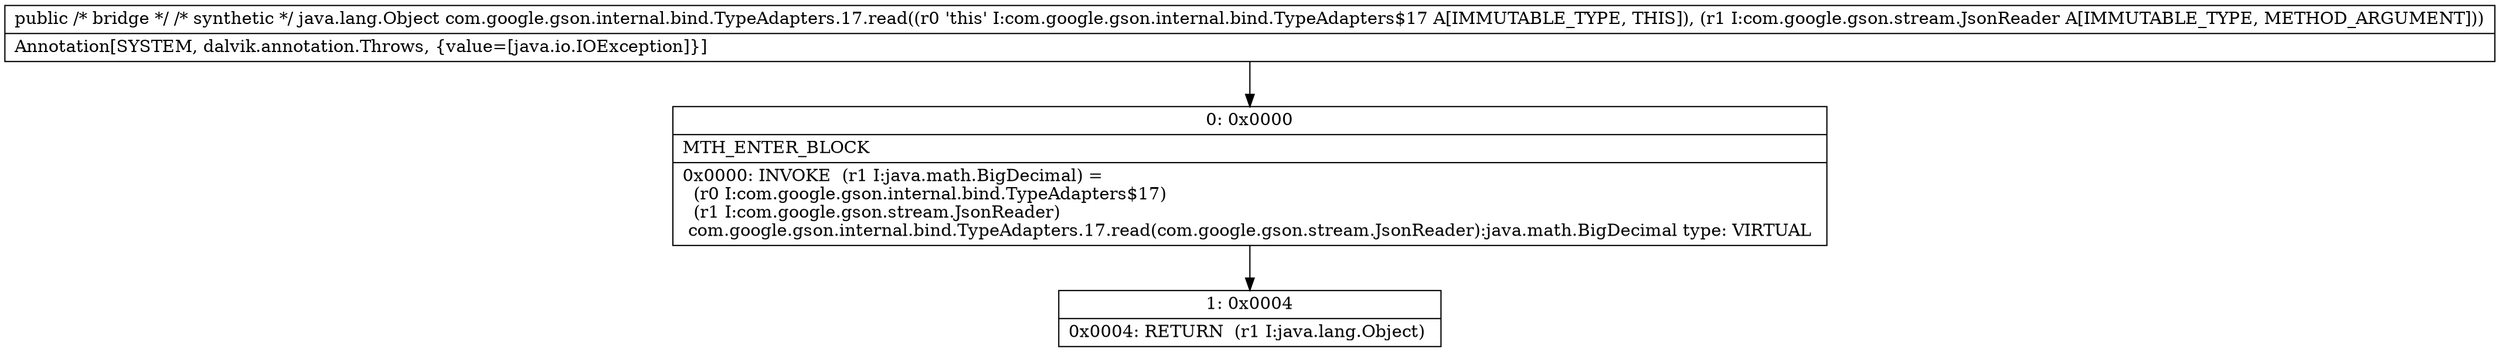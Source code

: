 digraph "CFG forcom.google.gson.internal.bind.TypeAdapters.17.read(Lcom\/google\/gson\/stream\/JsonReader;)Ljava\/lang\/Object;" {
Node_0 [shape=record,label="{0\:\ 0x0000|MTH_ENTER_BLOCK\l|0x0000: INVOKE  (r1 I:java.math.BigDecimal) = \l  (r0 I:com.google.gson.internal.bind.TypeAdapters$17)\l  (r1 I:com.google.gson.stream.JsonReader)\l com.google.gson.internal.bind.TypeAdapters.17.read(com.google.gson.stream.JsonReader):java.math.BigDecimal type: VIRTUAL \l}"];
Node_1 [shape=record,label="{1\:\ 0x0004|0x0004: RETURN  (r1 I:java.lang.Object) \l}"];
MethodNode[shape=record,label="{public \/* bridge *\/ \/* synthetic *\/ java.lang.Object com.google.gson.internal.bind.TypeAdapters.17.read((r0 'this' I:com.google.gson.internal.bind.TypeAdapters$17 A[IMMUTABLE_TYPE, THIS]), (r1 I:com.google.gson.stream.JsonReader A[IMMUTABLE_TYPE, METHOD_ARGUMENT]))  | Annotation[SYSTEM, dalvik.annotation.Throws, \{value=[java.io.IOException]\}]\l}"];
MethodNode -> Node_0;
Node_0 -> Node_1;
}

